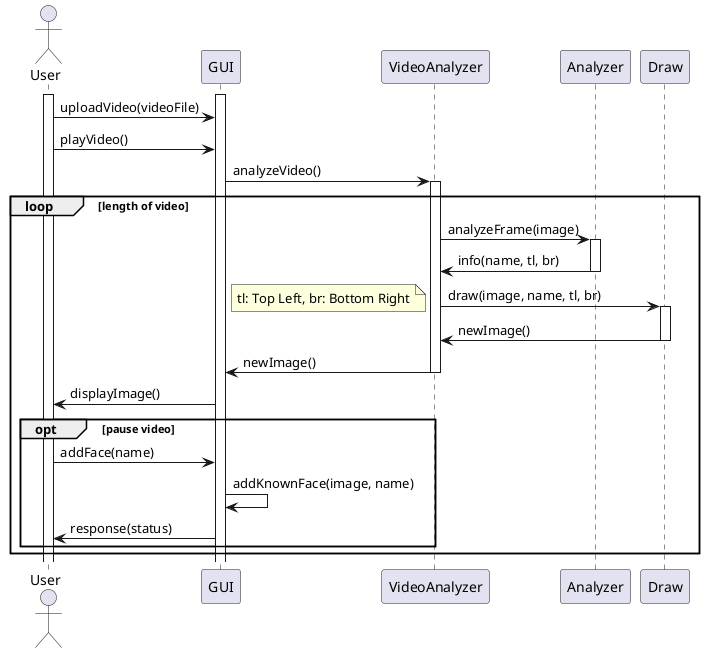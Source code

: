 @startuml image-sequence

actor User
activate User
activate GUI

User -> GUI : uploadVideo(videoFile)
User -> GUI : playVideo()

GUI -> VideoAnalyzer : analyzeVideo()
activate VideoAnalyzer

loop length of video
    VideoAnalyzer -> Analyzer : analyzeFrame(image)
    activate Analyzer
    Analyzer -> VideoAnalyzer : info(name, tl, br)
    deactivate Analyzer

    VideoAnalyzer -> Draw : draw(image, name, tl, br)
    note left: tl: Top Left, br: Bottom Right
    activate Draw
    Draw -> VideoAnalyzer : newImage()
    deactivate Draw
    VideoAnalyzer -> GUI : newImage()
    deactivate VideoAnalyzer
    GUI -> User : displayImage()

    opt pause video
        User -> GUI : addFace(name)
        GUI -> GUI : addKnownFace(image, name)
        GUI -> User : response(status)
    end
end

@enduml